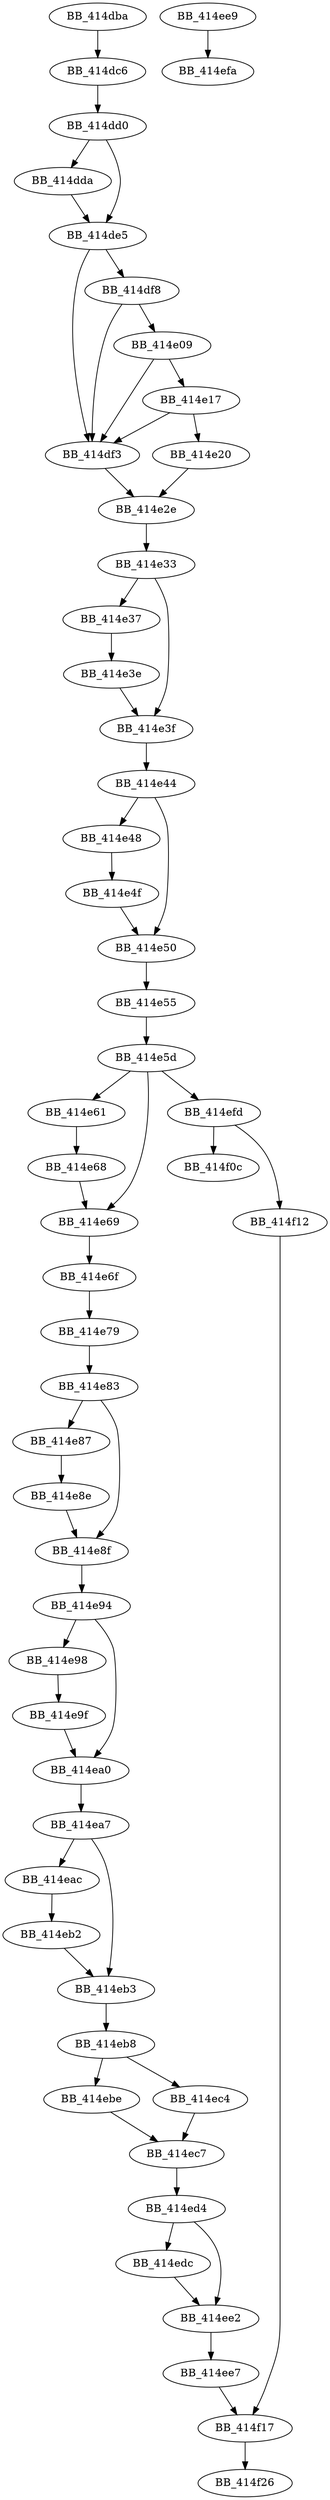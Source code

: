 DiGraph ___tmainCRTStartup{
BB_414dba->BB_414dc6
BB_414dc6->BB_414dd0
BB_414dd0->BB_414dda
BB_414dd0->BB_414de5
BB_414dda->BB_414de5
BB_414de5->BB_414df3
BB_414de5->BB_414df8
BB_414df3->BB_414e2e
BB_414df8->BB_414df3
BB_414df8->BB_414e09
BB_414e09->BB_414df3
BB_414e09->BB_414e17
BB_414e17->BB_414df3
BB_414e17->BB_414e20
BB_414e20->BB_414e2e
BB_414e2e->BB_414e33
BB_414e33->BB_414e37
BB_414e33->BB_414e3f
BB_414e37->BB_414e3e
BB_414e3e->BB_414e3f
BB_414e3f->BB_414e44
BB_414e44->BB_414e48
BB_414e44->BB_414e50
BB_414e48->BB_414e4f
BB_414e4f->BB_414e50
BB_414e50->BB_414e55
BB_414e55->BB_414e5d
BB_414e5d->BB_414e61
BB_414e5d->BB_414e69
BB_414e5d->BB_414efd
BB_414e61->BB_414e68
BB_414e68->BB_414e69
BB_414e69->BB_414e6f
BB_414e6f->BB_414e79
BB_414e79->BB_414e83
BB_414e83->BB_414e87
BB_414e83->BB_414e8f
BB_414e87->BB_414e8e
BB_414e8e->BB_414e8f
BB_414e8f->BB_414e94
BB_414e94->BB_414e98
BB_414e94->BB_414ea0
BB_414e98->BB_414e9f
BB_414e9f->BB_414ea0
BB_414ea0->BB_414ea7
BB_414ea7->BB_414eac
BB_414ea7->BB_414eb3
BB_414eac->BB_414eb2
BB_414eb2->BB_414eb3
BB_414eb3->BB_414eb8
BB_414eb8->BB_414ebe
BB_414eb8->BB_414ec4
BB_414ebe->BB_414ec7
BB_414ec4->BB_414ec7
BB_414ec7->BB_414ed4
BB_414ed4->BB_414edc
BB_414ed4->BB_414ee2
BB_414edc->BB_414ee2
BB_414ee2->BB_414ee7
BB_414ee7->BB_414f17
BB_414ee9->BB_414efa
BB_414efd->BB_414f0c
BB_414efd->BB_414f12
BB_414f12->BB_414f17
BB_414f17->BB_414f26
}
